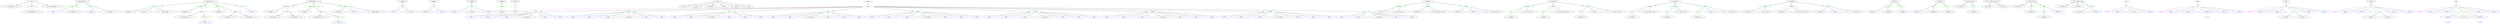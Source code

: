 digraph canonicals_nonamb {
node_1 [ label=<<table border='0'><tr><td><font point-size='8' color='#555555'>t_0_left_most</font></td><td>struc</td><td><font point-size='8' color='#555555'>t_0_right_most</font></td></tr></table>>, color="black", shape="box", penwidth=3, style="dotted" ];
node_2 [ label=<<table border='0'><tr><td><font point-size='8' color='#555555'>t_0_left_most</font></td><td>left_dangle</td><td><font point-size='8' color='#555555'>t_0_right_most</font></td></tr></table>>, color="black" ];
node_1 -> node_2;
node_3 [ label=<<table border='0'><tr><td><font point-size='8' color='#555555'>t_0_left_most</font></td><td>trafo</td><td><font point-size='8' color='#555555'>t_0_right_most</font></td></tr></table>>, color="green" ];
node_4 [ label=<<table border='0'><tr><td><font point-size='8' color='#555555'>t_0_left_most</font></td><td>noleft_dangle</td><td><font point-size='8' color='#555555'>t_0_right_most</font></td></tr></table>>, color="black" ];
node_3 -> node_4 [ arrowhead=none ];
node_1 -> node_3;
node_5 [ label=<<table border='0'><tr><td><font point-size='8' color='#555555'>t_0_left_most</font></td><td>left_unpaired</td><td><font point-size='8' color='#555555'>t_0_right_most</font></td></tr></table>>, color="black" ];
node_1 -> node_5;
node_6 [ label=<<table border='0'><tr><td><font point-size='8' color='#555555'>t_0_i</font></td><td>left_unpaired</td><td><font point-size='8' color='#555555'>t_0_right_most</font></td></tr></table>>, color="black", shape="box" ];
node_7 [ label=<<table border='0'><tr><td><font point-size='8' color='#555555'>t_0_i</font></td><td>sadd</td><td><font point-size='8' color='#555555'>t_0_right_most</font></td></tr></table>>, color="green" ];
node_8 [ label=<<table border='0'><tr><td><font point-size='8' color='#555555'>t_0_i</font></td><td>BASE</td><td><font point-size='8' color='#555555'>(t_0_i + 1)</font></td></tr></table>>, color="blue" ];
node_7 -> node_8 [ arrowhead=none ];
node_9 [ label=<<table border='0'><tr><td><font point-size='8' color='#555555'>(t_0_i + 1)</font></td><td>left_unpaired</td><td><font point-size='8' color='#555555'>t_0_right_most</font></td></tr></table>>, color="black" ];
node_7 -> node_9 [ arrowhead=none ];
node_6 -> node_7;
node_10 [ label=<<table border='0'><tr><td><font point-size='8' color='#555555'>t_0_i</font></td><td>sadd</td><td><font point-size='8' color='#555555'>t_0_right_most</font></td></tr></table>>, color="green" ];
node_11 [ label=<<table border='0'><tr><td><font point-size='8' color='#555555'>t_0_i</font></td><td>BASE</td><td><font point-size='8' color='#555555'>(t_0_i + 1)</font></td></tr></table>>, color="blue" ];
node_10 -> node_11 [ arrowhead=none ];
node_12 [ label=<<table border='0'><tr><td><font point-size='8' color='#555555'>(t_0_i + 1)</font></td><td>left_dangle</td><td><font point-size='8' color='#555555'>t_0_right_most</font></td></tr></table>>, color="black" ];
node_10 -> node_12 [ arrowhead=none ];
node_6 -> node_10;
node_13 [ label=<<table border='0'><tr><td><font point-size='8' color='#555555'>t_0_i</font></td><td>left_dangle</td><td><font point-size='8' color='#555555'>t_0_right_most</font></td></tr></table>>, color="black", shape="box" ];
node_14 [ label=<<table border='0'><tr><td><font point-size='8' color='#555555'>t_0_i</font></td><td>ambd</td><td><font point-size='8' color='#555555'>t_0_right_most</font></td></tr></table>>, color="green" ];
node_15 [ label=<<table border='0'><tr><td><font point-size='8' color='#555555'>t_0_i</font></td><td>edanglel</td><td><font point-size='8' color='#555555'>t_0_k_0</font></td></tr></table>>, color="black" ];
node_14 -> node_15 [ arrowhead=none ];
node_16 [ label=<<table border='0'><tr><td><font point-size='8' color='#555555'>t_0_k_0</font></td><td>BASE</td><td><font point-size='8' color='#555555'>(t_0_k_0 + 1)</font></td></tr></table>>, color="blue" ];
node_14 -> node_16 [ arrowhead=none ];
node_17 [ label=<<table border='0'><tr><td><font point-size='8' color='#555555'>(t_0_k_0 + 1)</font></td><td>noleft_dangle</td><td><font point-size='8' color='#555555'>t_0_right_most</font></td></tr></table>>, color="black" ];
node_14 -> node_17 [ arrowhead=none ];
node_13 -> node_14;
node_18 [ label=<<table border='0'><tr><td><font point-size='8' color='#555555'>t_0_i</font></td><td>cadd_Pr</td><td><font point-size='8' color='#555555'>t_0_right_most</font></td></tr></table>>, color="green" ];
node_19 [ label=<<table border='0'><tr><td><font point-size='8' color='#555555'>t_0_i</font></td><td>edanglel</td><td><font point-size='8' color='#555555'>t_0_k_1</font></td></tr></table>>, color="black" ];
node_18 -> node_19 [ arrowhead=none ];
node_20 [ label=<<table border='0'><tr><td><font point-size='8' color='#555555'>t_0_k_1</font></td><td>a block</td><td><font point-size='8' color='#555555'>t_0_right_most</font></td></tr></table>>, color="gray" ];
node_21 [ label=<<table border='0'><tr><td><font point-size='8' color='#555555'>t_0_k_1</font></td><td>noleft_dangle</td><td><font point-size='8' color='#555555'>t_0_right_most</font></td></tr></table>>, color="black" ];
node_20 -> node_21 [ ];
node_22 [ label=<<table border='0'><tr><td><font point-size='8' color='#555555'>t_0_k_1</font></td><td>nil_Pr</td><td><font point-size='8' color='#555555'>t_0_right_most</font></td></tr></table>>, color="green" ];
node_23 [ label=<<table border='0'><tr><td><font point-size='8' color='#555555'>t_0_k_1</font></td><td>EMPTY</td><td><font point-size='8' color='#555555'>t_0_k_1</font></td></tr></table>>, color="blue" ];
node_22 -> node_23 [ arrowhead=none ];
node_20 -> node_22 [ ];
node_18 -> node_20 [ arrowhead=none ];
node_13 -> node_18;
node_24 [ label=<<table border='0'><tr><td><font point-size='8' color='#555555'>t_0_i</font></td><td>cadd</td><td><font point-size='8' color='#555555'>t_0_right_most</font></td></tr></table>>, color="green" ];
node_25 [ label=<<table border='0'><tr><td><font point-size='8' color='#555555'>t_0_i</font></td><td>edanglelr</td><td><font point-size='8' color='#555555'>t_0_k_2</font></td></tr></table>>, color="black" ];
node_24 -> node_25 [ arrowhead=none ];
node_26 [ label=<<table border='0'><tr><td><font point-size='8' color='#555555'>t_0_k_2</font></td><td>a block</td><td><font point-size='8' color='#555555'>t_0_right_most</font></td></tr></table>>, color="gray" ];
node_27 [ label=<<table border='0'><tr><td><font point-size='8' color='#555555'>t_0_k_2</font></td><td>left_dangle</td><td><font point-size='8' color='#555555'>t_0_right_most</font></td></tr></table>>, color="black" ];
node_26 -> node_27 [ ];
node_28 [ label=<<table border='0'><tr><td><font point-size='8' color='#555555'>t_0_k_2</font></td><td>left_unpaired</td><td><font point-size='8' color='#555555'>t_0_right_most</font></td></tr></table>>, color="black" ];
node_26 -> node_28 [ ];
node_24 -> node_26 [ arrowhead=none ];
node_13 -> node_24;
node_29 [ label=<<table border='0'><tr><td><font point-size='8' color='#555555'>t_0_i</font></td><td>nil</td><td><font point-size='8' color='#555555'>t_0_right_most</font></td></tr></table>>, color="green" ];
node_30 [ label=<<table border='0'><tr><td><font point-size='8' color='#555555'>t_0_i</font></td><td>EMPTY</td><td><font point-size='8' color='#555555'>t_0_i</font></td></tr></table>>, color="blue" ];
node_29 -> node_30 [ arrowhead=none ];
node_13 -> node_29;
node_31 [ label=<<table border='0'><tr><td><font point-size='8' color='#555555'>t_0_i</font></td><td>noleft_dangle</td><td><font point-size='8' color='#555555'>t_0_right_most</font></td></tr></table>>, color="black", shape="box" ];
node_32 [ label=<<table border='0'><tr><td><font point-size='8' color='#555555'>t_0_i</font></td><td>cadd_Pr_Pr</td><td><font point-size='8' color='#555555'>t_0_right_most</font></td></tr></table>>, color="green" ];
node_33 [ label=<<table border='0'><tr><td><font point-size='8' color='#555555'>t_0_i</font></td><td>edangler</td><td><font point-size='8' color='#555555'>t_0_k_0</font></td></tr></table>>, color="black" ];
node_32 -> node_33 [ arrowhead=none ];
node_34 [ label=<<table border='0'><tr><td><font point-size='8' color='#555555'>t_0_k_0</font></td><td>a block</td><td><font point-size='8' color='#555555'>t_0_right_most</font></td></tr></table>>, color="gray" ];
node_35 [ label=<<table border='0'><tr><td><font point-size='8' color='#555555'>t_0_k_0</font></td><td>left_dangle</td><td><font point-size='8' color='#555555'>t_0_right_most</font></td></tr></table>>, color="black" ];
node_34 -> node_35 [ ];
node_36 [ label=<<table border='0'><tr><td><font point-size='8' color='#555555'>t_0_k_0</font></td><td>left_unpaired</td><td><font point-size='8' color='#555555'>t_0_right_most</font></td></tr></table>>, color="black" ];
node_34 -> node_36 [ ];
node_32 -> node_34 [ arrowhead=none ];
node_31 -> node_32;
node_37 [ label=<<table border='0'><tr><td><font point-size='8' color='#555555'>t_0_i</font></td><td>cadd_Pr_Pr_Pr</td><td><font point-size='8' color='#555555'>t_0_right_most</font></td></tr></table>>, color="green" ];
node_38 [ label=<<table border='0'><tr><td><font point-size='8' color='#555555'>t_0_i</font></td><td>nodangle</td><td><font point-size='8' color='#555555'>t_0_k_1</font></td></tr></table>>, color="black" ];
node_37 -> node_38 [ arrowhead=none ];
node_39 [ label=<<table border='0'><tr><td><font point-size='8' color='#555555'>t_0_k_1</font></td><td>a block</td><td><font point-size='8' color='#555555'>t_0_right_most</font></td></tr></table>>, color="gray" ];
node_40 [ label=<<table border='0'><tr><td><font point-size='8' color='#555555'>t_0_k_1</font></td><td>noleft_dangle</td><td><font point-size='8' color='#555555'>t_0_right_most</font></td></tr></table>>, color="black" ];
node_39 -> node_40 [ ];
node_41 [ label=<<table border='0'><tr><td><font point-size='8' color='#555555'>t_0_k_1</font></td><td>nil_Pr</td><td><font point-size='8' color='#555555'>t_0_right_most</font></td></tr></table>>, color="green" ];
node_42 [ label=<<table border='0'><tr><td><font point-size='8' color='#555555'>t_0_k_1</font></td><td>EMPTY</td><td><font point-size='8' color='#555555'>t_0_k_1</font></td></tr></table>>, color="blue" ];
node_41 -> node_42 [ arrowhead=none ];
node_39 -> node_41 [ ];
node_37 -> node_39 [ arrowhead=none ];
node_31 -> node_37;
node_43 [ label=<<table border='0'><tr><td><font point-size='8' color='#555555'>t_0_i</font></td><td>ambd_Pr</td><td><font point-size='8' color='#555555'>t_0_right_most</font></td></tr></table>>, color="green" ];
node_44 [ label=<<table border='0'><tr><td><font point-size='8' color='#555555'>t_0_i</font></td><td>nodangle</td><td><font point-size='8' color='#555555'>t_0_k_2</font></td></tr></table>>, color="black" ];
node_43 -> node_44 [ arrowhead=none ];
node_45 [ label=<<table border='0'><tr><td><font point-size='8' color='#555555'>t_0_k_2</font></td><td>BASE</td><td><font point-size='8' color='#555555'>(t_0_k_2 + 1)</font></td></tr></table>>, color="blue" ];
node_43 -> node_45 [ arrowhead=none ];
node_46 [ label=<<table border='0'><tr><td><font point-size='8' color='#555555'>(t_0_k_2 + 1)</font></td><td>noleft_dangle</td><td><font point-size='8' color='#555555'>t_0_right_most</font></td></tr></table>>, color="black" ];
node_43 -> node_46 [ arrowhead=none ];
node_31 -> node_43;
node_47 [ label=<<table border='0'><tr><td><font point-size='8' color='#555555'>t_0_i</font></td><td>edanglel</td><td><font point-size='8' color='#555555'>t_0_j</font></td></tr></table>>, color="black", shape="box" ];
node_48 [ label=<<table border='0'><tr><td><font point-size='8' color='#555555'>t_0_i</font></td><td>edl</td><td><font point-size='8' color='#555555'>t_0_j</font></td></tr></table>>, color="green" ];
node_49 [ label=<<table border='0'><tr><td><font point-size='8' color='#555555'>t_0_i</font></td><td>BASE</td><td><font point-size='8' color='#555555'>(t_0_i + 1)</font></td></tr></table>>, color="blue" ];
node_48 -> node_49 [ arrowhead=none ];
node_50 [ label=<<table border='0'><tr><td><font point-size='8' color='#555555'>(t_0_i + 1)</font></td><td>initstem</td><td><font point-size='8' color='#555555'>t_0_j</font></td></tr></table>>, color="black" ];
node_48 -> node_50 [ arrowhead=none ];
node_47 -> node_48;
node_51 [ label=<<table border='0'><tr><td><font point-size='8' color='#555555'>t_0_i</font></td><td>edangler</td><td><font point-size='8' color='#555555'>t_0_j</font></td></tr></table>>, color="black", shape="box" ];
node_52 [ label=<<table border='0'><tr><td><font point-size='8' color='#555555'>t_0_i</font></td><td>edr</td><td><font point-size='8' color='#555555'>t_0_j</font></td></tr></table>>, color="green" ];
node_53 [ label=<<table border='0'><tr><td><font point-size='8' color='#555555'>t_0_i</font></td><td>initstem</td><td><font point-size='8' color='#555555'>(t_0_j - 1)</font></td></tr></table>>, color="black" ];
node_52 -> node_53 [ arrowhead=none ];
node_54 [ label=<<table border='0'><tr><td><font point-size='8' color='#555555'>(t_0_j - 1)</font></td><td>BASE</td><td><font point-size='8' color='#555555'>t_0_j</font></td></tr></table>>, color="blue" ];
node_52 -> node_54 [ arrowhead=none ];
node_51 -> node_52;
node_55 [ label=<<table border='0'><tr><td><font point-size='8' color='#555555'>t_0_i</font></td><td>edanglelr</td><td><font point-size='8' color='#555555'>t_0_j</font></td></tr></table>>, color="black", shape="box" ];
node_56 [ label=<<table border='0'><tr><td><font point-size='8' color='#555555'>t_0_i</font></td><td>edlr</td><td><font point-size='8' color='#555555'>t_0_j</font></td></tr></table>>, color="green" ];
node_57 [ label=<<table border='0'><tr><td><font point-size='8' color='#555555'>t_0_i</font></td><td>BASE</td><td><font point-size='8' color='#555555'>(t_0_i + 1)</font></td></tr></table>>, color="blue" ];
node_56 -> node_57 [ arrowhead=none ];
node_58 [ label=<<table border='0'><tr><td><font point-size='8' color='#555555'>(t_0_i + 1)</font></td><td>initstem</td><td><font point-size='8' color='#555555'>(t_0_j - 1)</font></td></tr></table>>, color="black" ];
node_56 -> node_58 [ arrowhead=none ];
node_59 [ label=<<table border='0'><tr><td><font point-size='8' color='#555555'>(t_0_j - 1)</font></td><td>BASE</td><td><font point-size='8' color='#555555'>t_0_j</font></td></tr></table>>, color="blue" ];
node_56 -> node_59 [ arrowhead=none ];
node_55 -> node_56;
node_60 [ label=<<table border='0'><tr><td><font point-size='8' color='#555555'>t_0_i</font></td><td>nodangle</td><td><font point-size='8' color='#555555'>t_0_j</font></td></tr></table>>, color="black", shape="box" ];
node_61 [ label=<<table border='0'><tr><td><font point-size='8' color='#555555'>t_0_i</font></td><td>drem</td><td><font point-size='8' color='#555555'>t_0_j</font></td></tr></table>>, color="green" ];
node_62 [ label=<<table border='0'><tr><td><font point-size='8' color='#555555'>t_0_i</font></td><td>initstem</td><td><font point-size='8' color='#555555'>t_0_j</font></td></tr></table>>, color="black" ];
node_61 -> node_62 [ arrowhead=none ];
node_60 -> node_61;
node_63 [ label=<<table border='0'><tr><td><font point-size='8' color='#555555'>t_0_i</font></td><td>initstem</td><td><font point-size='8' color='#555555'>t_0_j</font></td></tr></table>>, color="black", shape="box" ];
node_64 [ label=<<table border='0'><tr><td><font point-size='8' color='#555555'>t_0_i</font></td><td>is</td><td><font point-size='8' color='#555555'>t_0_j</font></td></tr></table>>, color="green" ];
node_65 [ label=<<table border='0'><tr><td><font point-size='8' color='#555555'>t_0_i</font></td><td>closed</td><td><font point-size='8' color='#555555'>t_0_j</font></td></tr></table>>, color="black" ];
node_64 -> node_65 [ arrowhead=none ];
node_63 -> node_64;
node_66 [ label=<<table border='0'><tr><td><font point-size='8' color='#555555'>t_0_i</font></td><td>closed</td><td><font point-size='8' color='#555555'>t_0_j</font></td></tr></table>>, color="black", shape="box" ];
node_67 [ label=<<table border='0'><tr><td><font point-size='8' color='#555555'>t_0_i</font></td><td>stack</td><td><font point-size='8' color='#555555'>t_0_j</font></td></tr></table>>, color="black" ];
node_66 -> node_67;
node_68 [ label=<<table border='0'><tr><td><font point-size='8' color='#555555'>t_0_i</font></td><td>hairpin</td><td><font point-size='8' color='#555555'>t_0_j</font></td></tr></table>>, color="black" ];
node_66 -> node_68;
node_69 [ label=<<table border='0'><tr><td><font point-size='8' color='#555555'>t_0_i</font></td><td>multiloop</td><td><font point-size='8' color='#555555'>t_0_j</font></td></tr></table>>, color="black" ];
node_66 -> node_69;
node_70 [ label=<<table border='0'><tr><td><font point-size='8' color='#555555'>t_0_i</font></td><td>leftB</td><td><font point-size='8' color='#555555'>t_0_j</font></td></tr></table>>, color="black" ];
node_66 -> node_70;
node_71 [ label=<<table border='0'><tr><td><font point-size='8' color='#555555'>t_0_i</font></td><td>rightB</td><td><font point-size='8' color='#555555'>t_0_j</font></td></tr></table>>, color="black" ];
node_66 -> node_71;
node_72 [ label=<<table border='0'><tr><td><font point-size='8' color='#555555'>t_0_i</font></td><td>iloop</td><td><font point-size='8' color='#555555'>t_0_j</font></td></tr></table>>, color="black" ];
node_66 -> node_72;
node_73 [ label=<<table border='0'><tr><td><font point-size='8' color='#555555'>t_0_i</font></td><td>multiloop</td><td><font point-size='8' color='#555555'>t_0_j</font></td></tr></table>>, color="black", shape="box", style="dotted" ];
node_74 [ label=<<table border='0'><tr><td><font point-size='8' color='#555555'>t_0_i</font></td><td>a block</td><td><font point-size='8' color='#555555'>t_0_j</font></td></tr></table>>, color="gray" ];
node_75 [ label="stackpairing" , fontcolor="magenta" , shape=none ];
node_74 -> node_75 [ arrowhead=none, color="magenta" ];
node_76 [ label=<<table border='0'><tr><td><font point-size='8' color='#555555'>t_0_i</font></td><td>mldl</td><td><font point-size='8' color='#555555'>t_0_j</font></td></tr></table>>, color="green" ];
node_77 [ label=<<table border='0'><tr><td><font point-size='8' color='#555555'>t_0_i</font></td><td>BASE</td><td><font point-size='8' color='#555555'>(t_0_i + 1)</font></td></tr></table>>, color="blue" ];
node_76 -> node_77 [ arrowhead=none ];
node_78 [ label=<<table border='0'><tr><td><font point-size='8' color='#555555'>(t_0_i + 1)</font></td><td>BASE</td><td><font point-size='8' color='#555555'>((t_0_i + 1) + 1)</font></td></tr></table>>, color="blue" ];
node_76 -> node_78 [ arrowhead=none ];
node_79 [ label=<<table border='0'><tr><td><font point-size='8' color='#555555'>(t_0_i + 2)</font></td><td>BASE</td><td><font point-size='8' color='#555555'>((t_0_i + 2) + 1)</font></td></tr></table>>, color="blue" ];
node_76 -> node_79 [ arrowhead=none ];
node_80 [ label=<<table border='0'><tr><td><font point-size='8' color='#555555'>(t_0_i + 3)</font></td><td>ml_comps1</td><td><font point-size='8' color='#555555'>(t_0_j - 2)</font></td></tr></table>>, color="black" ];
node_76 -> node_80 [ arrowhead=none ];
node_81 [ label=<<table border='0'><tr><td><font point-size='8' color='#555555'>(t_0_j - 2)</font></td><td>BASE</td><td><font point-size='8' color='#555555'>(t_0_j - 1)</font></td></tr></table>>, color="blue" ];
node_76 -> node_81 [ arrowhead=none ];
node_82 [ label=<<table border='0'><tr><td><font point-size='8' color='#555555'>(t_0_j - 1)</font></td><td>BASE</td><td><font point-size='8' color='#555555'>t_0_j</font></td></tr></table>>, color="blue" ];
node_76 -> node_82 [ arrowhead=none ];
node_74 -> node_76 [ ];
node_83 [ label=<<table border='0'><tr><td><font point-size='8' color='#555555'>t_0_i</font></td><td>mladl</td><td><font point-size='8' color='#555555'>t_0_j</font></td></tr></table>>, color="green" ];
node_84 [ label=<<table border='0'><tr><td><font point-size='8' color='#555555'>t_0_i</font></td><td>BASE</td><td><font point-size='8' color='#555555'>(t_0_i + 1)</font></td></tr></table>>, color="blue" ];
node_83 -> node_84 [ arrowhead=none ];
node_85 [ label=<<table border='0'><tr><td><font point-size='8' color='#555555'>(t_0_i + 1)</font></td><td>BASE</td><td><font point-size='8' color='#555555'>((t_0_i + 1) + 1)</font></td></tr></table>>, color="blue" ];
node_83 -> node_85 [ arrowhead=none ];
node_86 [ label=<<table border='0'><tr><td><font point-size='8' color='#555555'>(t_0_i + 2)</font></td><td>BASE</td><td><font point-size='8' color='#555555'>((t_0_i + 2) + 1)</font></td></tr></table>>, color="blue" ];
node_83 -> node_86 [ arrowhead=none ];
node_87 [ label=<<table border='0'><tr><td><font point-size='8' color='#555555'>(t_0_i + 3)</font></td><td>ml_comps2</td><td><font point-size='8' color='#555555'>(t_0_j - 2)</font></td></tr></table>>, color="black" ];
node_83 -> node_87 [ arrowhead=none ];
node_88 [ label=<<table border='0'><tr><td><font point-size='8' color='#555555'>(t_0_j - 2)</font></td><td>BASE</td><td><font point-size='8' color='#555555'>(t_0_j - 1)</font></td></tr></table>>, color="blue" ];
node_83 -> node_88 [ arrowhead=none ];
node_89 [ label=<<table border='0'><tr><td><font point-size='8' color='#555555'>(t_0_j - 1)</font></td><td>BASE</td><td><font point-size='8' color='#555555'>t_0_j</font></td></tr></table>>, color="blue" ];
node_83 -> node_89 [ arrowhead=none ];
node_74 -> node_83 [ ];
node_90 [ label=<<table border='0'><tr><td><font point-size='8' color='#555555'>t_0_i</font></td><td>mldr</td><td><font point-size='8' color='#555555'>t_0_j</font></td></tr></table>>, color="green" ];
node_91 [ label=<<table border='0'><tr><td><font point-size='8' color='#555555'>t_0_i</font></td><td>BASE</td><td><font point-size='8' color='#555555'>(t_0_i + 1)</font></td></tr></table>>, color="blue" ];
node_90 -> node_91 [ arrowhead=none ];
node_92 [ label=<<table border='0'><tr><td><font point-size='8' color='#555555'>(t_0_i + 1)</font></td><td>BASE</td><td><font point-size='8' color='#555555'>((t_0_i + 1) + 1)</font></td></tr></table>>, color="blue" ];
node_90 -> node_92 [ arrowhead=none ];
node_93 [ label=<<table border='0'><tr><td><font point-size='8' color='#555555'>(t_0_i + 2)</font></td><td>ml_comps3</td><td><font point-size='8' color='#555555'>(t_0_j - 3)</font></td></tr></table>>, color="black" ];
node_90 -> node_93 [ arrowhead=none ];
node_94 [ label=<<table border='0'><tr><td><font point-size='8' color='#555555'>(t_0_j - 3)</font></td><td>BASE</td><td><font point-size='8' color='#555555'>(t_0_j - 2)</font></td></tr></table>>, color="blue" ];
node_90 -> node_94 [ arrowhead=none ];
node_95 [ label=<<table border='0'><tr><td><font point-size='8' color='#555555'>(t_0_j - 2)</font></td><td>BASE</td><td><font point-size='8' color='#555555'>(t_0_j - 1)</font></td></tr></table>>, color="blue" ];
node_90 -> node_95 [ arrowhead=none ];
node_96 [ label=<<table border='0'><tr><td><font point-size='8' color='#555555'>(t_0_j - 1)</font></td><td>BASE</td><td><font point-size='8' color='#555555'>t_0_j</font></td></tr></table>>, color="blue" ];
node_90 -> node_96 [ arrowhead=none ];
node_74 -> node_90 [ ];
node_97 [ label=<<table border='0'><tr><td><font point-size='8' color='#555555'>t_0_i</font></td><td>mladr</td><td><font point-size='8' color='#555555'>t_0_j</font></td></tr></table>>, color="green" ];
node_98 [ label=<<table border='0'><tr><td><font point-size='8' color='#555555'>t_0_i</font></td><td>BASE</td><td><font point-size='8' color='#555555'>(t_0_i + 1)</font></td></tr></table>>, color="blue" ];
node_97 -> node_98 [ arrowhead=none ];
node_99 [ label=<<table border='0'><tr><td><font point-size='8' color='#555555'>(t_0_i + 1)</font></td><td>BASE</td><td><font point-size='8' color='#555555'>((t_0_i + 1) + 1)</font></td></tr></table>>, color="blue" ];
node_97 -> node_99 [ arrowhead=none ];
node_100 [ label=<<table border='0'><tr><td><font point-size='8' color='#555555'>(t_0_i + 2)</font></td><td>ml_comps2</td><td><font point-size='8' color='#555555'>(t_0_j - 3)</font></td></tr></table>>, color="black" ];
node_97 -> node_100 [ arrowhead=none ];
node_101 [ label=<<table border='0'><tr><td><font point-size='8' color='#555555'>(t_0_j - 3)</font></td><td>BASE</td><td><font point-size='8' color='#555555'>(t_0_j - 2)</font></td></tr></table>>, color="blue" ];
node_97 -> node_101 [ arrowhead=none ];
node_102 [ label=<<table border='0'><tr><td><font point-size='8' color='#555555'>(t_0_j - 2)</font></td><td>BASE</td><td><font point-size='8' color='#555555'>(t_0_j - 1)</font></td></tr></table>>, color="blue" ];
node_97 -> node_102 [ arrowhead=none ];
node_103 [ label=<<table border='0'><tr><td><font point-size='8' color='#555555'>(t_0_j - 1)</font></td><td>BASE</td><td><font point-size='8' color='#555555'>t_0_j</font></td></tr></table>>, color="blue" ];
node_97 -> node_103 [ arrowhead=none ];
node_74 -> node_97 [ ];
node_104 [ label=<<table border='0'><tr><td><font point-size='8' color='#555555'>t_0_i</font></td><td>mldlr</td><td><font point-size='8' color='#555555'>t_0_j</font></td></tr></table>>, color="green" ];
node_105 [ label=<<table border='0'><tr><td><font point-size='8' color='#555555'>t_0_i</font></td><td>BASE</td><td><font point-size='8' color='#555555'>(t_0_i + 1)</font></td></tr></table>>, color="blue" ];
node_104 -> node_105 [ arrowhead=none ];
node_106 [ label=<<table border='0'><tr><td><font point-size='8' color='#555555'>(t_0_i + 1)</font></td><td>BASE</td><td><font point-size='8' color='#555555'>((t_0_i + 1) + 1)</font></td></tr></table>>, color="blue" ];
node_104 -> node_106 [ arrowhead=none ];
node_107 [ label=<<table border='0'><tr><td><font point-size='8' color='#555555'>(t_0_i + 2)</font></td><td>BASE</td><td><font point-size='8' color='#555555'>((t_0_i + 2) + 1)</font></td></tr></table>>, color="blue" ];
node_104 -> node_107 [ arrowhead=none ];
node_108 [ label=<<table border='0'><tr><td><font point-size='8' color='#555555'>(t_0_i + 3)</font></td><td>ml_comps4</td><td><font point-size='8' color='#555555'>(t_0_j - 3)</font></td></tr></table>>, color="black" ];
node_104 -> node_108 [ arrowhead=none ];
node_109 [ label=<<table border='0'><tr><td><font point-size='8' color='#555555'>(t_0_j - 3)</font></td><td>BASE</td><td><font point-size='8' color='#555555'>(t_0_j - 2)</font></td></tr></table>>, color="blue" ];
node_104 -> node_109 [ arrowhead=none ];
node_110 [ label=<<table border='0'><tr><td><font point-size='8' color='#555555'>(t_0_j - 2)</font></td><td>BASE</td><td><font point-size='8' color='#555555'>(t_0_j - 1)</font></td></tr></table>>, color="blue" ];
node_104 -> node_110 [ arrowhead=none ];
node_111 [ label=<<table border='0'><tr><td><font point-size='8' color='#555555'>(t_0_j - 1)</font></td><td>BASE</td><td><font point-size='8' color='#555555'>t_0_j</font></td></tr></table>>, color="blue" ];
node_104 -> node_111 [ arrowhead=none ];
node_74 -> node_104 [ ];
node_112 [ label=<<table border='0'><tr><td><font point-size='8' color='#555555'>t_0_i</font></td><td>mladlr</td><td><font point-size='8' color='#555555'>t_0_j</font></td></tr></table>>, color="green" ];
node_113 [ label=<<table border='0'><tr><td><font point-size='8' color='#555555'>t_0_i</font></td><td>BASE</td><td><font point-size='8' color='#555555'>(t_0_i + 1)</font></td></tr></table>>, color="blue" ];
node_112 -> node_113 [ arrowhead=none ];
node_114 [ label=<<table border='0'><tr><td><font point-size='8' color='#555555'>(t_0_i + 1)</font></td><td>BASE</td><td><font point-size='8' color='#555555'>((t_0_i + 1) + 1)</font></td></tr></table>>, color="blue" ];
node_112 -> node_114 [ arrowhead=none ];
node_115 [ label=<<table border='0'><tr><td><font point-size='8' color='#555555'>(t_0_i + 2)</font></td><td>BASE</td><td><font point-size='8' color='#555555'>((t_0_i + 2) + 1)</font></td></tr></table>>, color="blue" ];
node_112 -> node_115 [ arrowhead=none ];
node_116 [ label=<<table border='0'><tr><td><font point-size='8' color='#555555'>(t_0_i + 3)</font></td><td>ml_comps2</td><td><font point-size='8' color='#555555'>(t_0_j - 3)</font></td></tr></table>>, color="black" ];
node_112 -> node_116 [ arrowhead=none ];
node_117 [ label=<<table border='0'><tr><td><font point-size='8' color='#555555'>(t_0_j - 3)</font></td><td>BASE</td><td><font point-size='8' color='#555555'>(t_0_j - 2)</font></td></tr></table>>, color="blue" ];
node_112 -> node_117 [ arrowhead=none ];
node_118 [ label=<<table border='0'><tr><td><font point-size='8' color='#555555'>(t_0_j - 2)</font></td><td>BASE</td><td><font point-size='8' color='#555555'>(t_0_j - 1)</font></td></tr></table>>, color="blue" ];
node_112 -> node_118 [ arrowhead=none ];
node_119 [ label=<<table border='0'><tr><td><font point-size='8' color='#555555'>(t_0_j - 1)</font></td><td>BASE</td><td><font point-size='8' color='#555555'>t_0_j</font></td></tr></table>>, color="blue" ];
node_112 -> node_119 [ arrowhead=none ];
node_74 -> node_112 [ ];
node_120 [ label=<<table border='0'><tr><td><font point-size='8' color='#555555'>t_0_i</font></td><td>mldladr</td><td><font point-size='8' color='#555555'>t_0_j</font></td></tr></table>>, color="green" ];
node_121 [ label=<<table border='0'><tr><td><font point-size='8' color='#555555'>t_0_i</font></td><td>BASE</td><td><font point-size='8' color='#555555'>(t_0_i + 1)</font></td></tr></table>>, color="blue" ];
node_120 -> node_121 [ arrowhead=none ];
node_122 [ label=<<table border='0'><tr><td><font point-size='8' color='#555555'>(t_0_i + 1)</font></td><td>BASE</td><td><font point-size='8' color='#555555'>((t_0_i + 1) + 1)</font></td></tr></table>>, color="blue" ];
node_120 -> node_122 [ arrowhead=none ];
node_123 [ label=<<table border='0'><tr><td><font point-size='8' color='#555555'>(t_0_i + 2)</font></td><td>BASE</td><td><font point-size='8' color='#555555'>((t_0_i + 2) + 1)</font></td></tr></table>>, color="blue" ];
node_120 -> node_123 [ arrowhead=none ];
node_124 [ label=<<table border='0'><tr><td><font point-size='8' color='#555555'>(t_0_i + 3)</font></td><td>ml_comps1</td><td><font point-size='8' color='#555555'>(t_0_j - 3)</font></td></tr></table>>, color="black" ];
node_120 -> node_124 [ arrowhead=none ];
node_125 [ label=<<table border='0'><tr><td><font point-size='8' color='#555555'>(t_0_j - 3)</font></td><td>BASE</td><td><font point-size='8' color='#555555'>(t_0_j - 2)</font></td></tr></table>>, color="blue" ];
node_120 -> node_125 [ arrowhead=none ];
node_126 [ label=<<table border='0'><tr><td><font point-size='8' color='#555555'>(t_0_j - 2)</font></td><td>BASE</td><td><font point-size='8' color='#555555'>(t_0_j - 1)</font></td></tr></table>>, color="blue" ];
node_120 -> node_126 [ arrowhead=none ];
node_127 [ label=<<table border='0'><tr><td><font point-size='8' color='#555555'>(t_0_j - 1)</font></td><td>BASE</td><td><font point-size='8' color='#555555'>t_0_j</font></td></tr></table>>, color="blue" ];
node_120 -> node_127 [ arrowhead=none ];
node_74 -> node_120 [ ];
node_128 [ label=<<table border='0'><tr><td><font point-size='8' color='#555555'>t_0_i</font></td><td>mladldr</td><td><font point-size='8' color='#555555'>t_0_j</font></td></tr></table>>, color="green" ];
node_129 [ label=<<table border='0'><tr><td><font point-size='8' color='#555555'>t_0_i</font></td><td>BASE</td><td><font point-size='8' color='#555555'>(t_0_i + 1)</font></td></tr></table>>, color="blue" ];
node_128 -> node_129 [ arrowhead=none ];
node_130 [ label=<<table border='0'><tr><td><font point-size='8' color='#555555'>(t_0_i + 1)</font></td><td>BASE</td><td><font point-size='8' color='#555555'>((t_0_i + 1) + 1)</font></td></tr></table>>, color="blue" ];
node_128 -> node_130 [ arrowhead=none ];
node_131 [ label=<<table border='0'><tr><td><font point-size='8' color='#555555'>(t_0_i + 2)</font></td><td>BASE</td><td><font point-size='8' color='#555555'>((t_0_i + 2) + 1)</font></td></tr></table>>, color="blue" ];
node_128 -> node_131 [ arrowhead=none ];
node_132 [ label=<<table border='0'><tr><td><font point-size='8' color='#555555'>(t_0_i + 3)</font></td><td>ml_comps3</td><td><font point-size='8' color='#555555'>(t_0_j - 3)</font></td></tr></table>>, color="black" ];
node_128 -> node_132 [ arrowhead=none ];
node_133 [ label=<<table border='0'><tr><td><font point-size='8' color='#555555'>(t_0_j - 3)</font></td><td>BASE</td><td><font point-size='8' color='#555555'>(t_0_j - 2)</font></td></tr></table>>, color="blue" ];
node_128 -> node_133 [ arrowhead=none ];
node_134 [ label=<<table border='0'><tr><td><font point-size='8' color='#555555'>(t_0_j - 2)</font></td><td>BASE</td><td><font point-size='8' color='#555555'>(t_0_j - 1)</font></td></tr></table>>, color="blue" ];
node_128 -> node_134 [ arrowhead=none ];
node_135 [ label=<<table border='0'><tr><td><font point-size='8' color='#555555'>(t_0_j - 1)</font></td><td>BASE</td><td><font point-size='8' color='#555555'>t_0_j</font></td></tr></table>>, color="blue" ];
node_128 -> node_135 [ arrowhead=none ];
node_74 -> node_128 [ ];
node_136 [ label=<<table border='0'><tr><td><font point-size='8' color='#555555'>t_0_i</font></td><td>ml</td><td><font point-size='8' color='#555555'>t_0_j</font></td></tr></table>>, color="green" ];
node_137 [ label=<<table border='0'><tr><td><font point-size='8' color='#555555'>t_0_i</font></td><td>BASE</td><td><font point-size='8' color='#555555'>(t_0_i + 1)</font></td></tr></table>>, color="blue" ];
node_136 -> node_137 [ arrowhead=none ];
node_138 [ label=<<table border='0'><tr><td><font point-size='8' color='#555555'>(t_0_i + 1)</font></td><td>BASE</td><td><font point-size='8' color='#555555'>((t_0_i + 1) + 1)</font></td></tr></table>>, color="blue" ];
node_136 -> node_138 [ arrowhead=none ];
node_139 [ label=<<table border='0'><tr><td><font point-size='8' color='#555555'>(t_0_i + 2)</font></td><td>ml_comps2</td><td><font point-size='8' color='#555555'>(t_0_j - 2)</font></td></tr></table>>, color="black" ];
node_136 -> node_139 [ arrowhead=none ];
node_140 [ label=<<table border='0'><tr><td><font point-size='8' color='#555555'>(t_0_j - 2)</font></td><td>BASE</td><td><font point-size='8' color='#555555'>(t_0_j - 1)</font></td></tr></table>>, color="blue" ];
node_136 -> node_140 [ arrowhead=none ];
node_141 [ label=<<table border='0'><tr><td><font point-size='8' color='#555555'>(t_0_j - 1)</font></td><td>BASE</td><td><font point-size='8' color='#555555'>t_0_j</font></td></tr></table>>, color="blue" ];
node_136 -> node_141 [ arrowhead=none ];
node_74 -> node_136 [ ];
node_73 -> node_74;
node_142 [ label=<<table border='0'><tr><td><font point-size='8' color='#555555'>t_0_i</font></td><td>ml_comps1</td><td><font point-size='8' color='#555555'>t_0_j</font></td></tr></table>>, color="black", shape="box" ];
node_143 [ label=<<table border='0'><tr><td><font point-size='8' color='#555555'>t_0_i</font></td><td>combine</td><td><font point-size='8' color='#555555'>t_0_j</font></td></tr></table>>, color="green" ];
node_144 [ label=<<table border='0'><tr><td><font point-size='8' color='#555555'>t_0_i</font></td><td>block_dl</td><td><font point-size='8' color='#555555'>t_0_k_0</font></td></tr></table>>, color="black" ];
node_143 -> node_144 [ arrowhead=none ];
node_145 [ label=<<table border='0'><tr><td><font point-size='8' color='#555555'>t_0_k_0</font></td><td>no_dl_no_ss_end</td><td><font point-size='8' color='#555555'>t_0_j</font></td></tr></table>>, color="black" ];
node_143 -> node_145 [ arrowhead=none ];
node_142 -> node_143;
node_146 [ label=<<table border='0'><tr><td><font point-size='8' color='#555555'>t_0_i</font></td><td>combine</td><td><font point-size='8' color='#555555'>t_0_j</font></td></tr></table>>, color="green" ];
node_147 [ label=<<table border='0'><tr><td><font point-size='8' color='#555555'>t_0_i</font></td><td>block_dlr</td><td><font point-size='8' color='#555555'>t_0_k_1</font></td></tr></table>>, color="black" ];
node_146 -> node_147 [ arrowhead=none ];
node_148 [ label=<<table border='0'><tr><td><font point-size='8' color='#555555'>t_0_k_1</font></td><td>dl_or_ss_left_no_ss_end</td><td><font point-size='8' color='#555555'>t_0_j</font></td></tr></table>>, color="black" ];
node_146 -> node_148 [ arrowhead=none ];
node_142 -> node_146;
node_149 [ label=<<table border='0'><tr><td><font point-size='8' color='#555555'>t_0_i</font></td><td>acomb</td><td><font point-size='8' color='#555555'>t_0_j</font></td></tr></table>>, color="green" ];
node_150 [ label=<<table border='0'><tr><td><font point-size='8' color='#555555'>t_0_i</font></td><td>block_dl</td><td><font point-size='8' color='#555555'>t_0_k_2</font></td></tr></table>>, color="black" ];
node_149 -> node_150 [ arrowhead=none ];
node_151 [ label=<<table border='0'><tr><td><font point-size='8' color='#555555'>t_0_k_2</font></td><td>BASE</td><td><font point-size='8' color='#555555'>(t_0_k_2 + 1)</font></td></tr></table>>, color="blue" ];
node_149 -> node_151 [ arrowhead=none ];
node_152 [ label=<<table border='0'><tr><td><font point-size='8' color='#555555'>(t_0_k_2 + 1)</font></td><td>no_dl_no_ss_end</td><td><font point-size='8' color='#555555'>t_0_j</font></td></tr></table>>, color="black" ];
node_149 -> node_152 [ arrowhead=none ];
node_142 -> node_149;
node_153 [ label=<<table border='0'><tr><td><font point-size='8' color='#555555'>t_0_i</font></td><td>ml_comps2</td><td><font point-size='8' color='#555555'>t_0_j</font></td></tr></table>>, color="black", shape="box" ];
node_154 [ label=<<table border='0'><tr><td><font point-size='8' color='#555555'>t_0_i</font></td><td>combine</td><td><font point-size='8' color='#555555'>t_0_j</font></td></tr></table>>, color="green" ];
node_155 [ label=<<table border='0'><tr><td><font point-size='8' color='#555555'>t_0_i</font></td><td>incl</td><td><font point-size='8' color='#555555'>t_0_k_0</font></td></tr></table>>, color="green" ];
node_156 [ label=<<table border='0'><tr><td><font point-size='8' color='#555555'>t_0_i</font></td><td>nodangle</td><td><font point-size='8' color='#555555'>t_0_k_0</font></td></tr></table>>, color="black" ];
node_155 -> node_156 [ arrowhead=none ];
node_154 -> node_155 [ arrowhead=none ];
node_157 [ label=<<table border='0'><tr><td><font point-size='8' color='#555555'>t_0_k_0</font></td><td>no_dl_no_ss_end</td><td><font point-size='8' color='#555555'>t_0_j</font></td></tr></table>>, color="black" ];
node_154 -> node_157 [ arrowhead=none ];
node_153 -> node_154;
node_158 [ label=<<table border='0'><tr><td><font point-size='8' color='#555555'>t_0_i</font></td><td>combine</td><td><font point-size='8' color='#555555'>t_0_j</font></td></tr></table>>, color="green" ];
node_159 [ label=<<table border='0'><tr><td><font point-size='8' color='#555555'>t_0_i</font></td><td>incl</td><td><font point-size='8' color='#555555'>t_0_k_1</font></td></tr></table>>, color="green" ];
node_160 [ label=<<table border='0'><tr><td><font point-size='8' color='#555555'>t_0_i</font></td><td>edangler</td><td><font point-size='8' color='#555555'>t_0_k_1</font></td></tr></table>>, color="black" ];
node_159 -> node_160 [ arrowhead=none ];
node_158 -> node_159 [ arrowhead=none ];
node_161 [ label=<<table border='0'><tr><td><font point-size='8' color='#555555'>t_0_k_1</font></td><td>dl_or_ss_left_no_ss_end</td><td><font point-size='8' color='#555555'>t_0_j</font></td></tr></table>>, color="black" ];
node_158 -> node_161 [ arrowhead=none ];
node_153 -> node_158;
node_162 [ label=<<table border='0'><tr><td><font point-size='8' color='#555555'>t_0_i</font></td><td>acomb</td><td><font point-size='8' color='#555555'>t_0_j</font></td></tr></table>>, color="green" ];
node_163 [ label=<<table border='0'><tr><td><font point-size='8' color='#555555'>t_0_i</font></td><td>incl</td><td><font point-size='8' color='#555555'>t_0_k_2</font></td></tr></table>>, color="green" ];
node_164 [ label=<<table border='0'><tr><td><font point-size='8' color='#555555'>t_0_i</font></td><td>nodangle</td><td><font point-size='8' color='#555555'>t_0_k_2</font></td></tr></table>>, color="black" ];
node_163 -> node_164 [ arrowhead=none ];
node_162 -> node_163 [ arrowhead=none ];
node_165 [ label=<<table border='0'><tr><td><font point-size='8' color='#555555'>t_0_k_2</font></td><td>BASE</td><td><font point-size='8' color='#555555'>(t_0_k_2 + 1)</font></td></tr></table>>, color="blue" ];
node_162 -> node_165 [ arrowhead=none ];
node_166 [ label=<<table border='0'><tr><td><font point-size='8' color='#555555'>(t_0_k_2 + 1)</font></td><td>no_dl_no_ss_end</td><td><font point-size='8' color='#555555'>t_0_j</font></td></tr></table>>, color="black" ];
node_162 -> node_166 [ arrowhead=none ];
node_153 -> node_162;
node_167 [ label=<<table border='0'><tr><td><font point-size='8' color='#555555'>t_0_i</font></td><td>ml_comps3</td><td><font point-size='8' color='#555555'>t_0_j</font></td></tr></table>>, color="black", shape="box" ];
node_168 [ label=<<table border='0'><tr><td><font point-size='8' color='#555555'>t_0_i</font></td><td>combine</td><td><font point-size='8' color='#555555'>t_0_j</font></td></tr></table>>, color="green" ];
node_169 [ label=<<table border='0'><tr><td><font point-size='8' color='#555555'>t_0_i</font></td><td>incl</td><td><font point-size='8' color='#555555'>t_0_k_0</font></td></tr></table>>, color="green" ];
node_170 [ label=<<table border='0'><tr><td><font point-size='8' color='#555555'>t_0_i</font></td><td>edangler</td><td><font point-size='8' color='#555555'>t_0_k_0</font></td></tr></table>>, color="black" ];
node_169 -> node_170 [ arrowhead=none ];
node_168 -> node_169 [ arrowhead=none ];
node_171 [ label=<<table border='0'><tr><td><font point-size='8' color='#555555'>t_0_k_0</font></td><td>dl_or_ss_left_ss_end</td><td><font point-size='8' color='#555555'>t_0_j</font></td></tr></table>>, color="black" ];
node_168 -> node_171 [ arrowhead=none ];
node_167 -> node_168;
node_172 [ label=<<table border='0'><tr><td><font point-size='8' color='#555555'>t_0_i</font></td><td>combine</td><td><font point-size='8' color='#555555'>t_0_j</font></td></tr></table>>, color="green" ];
node_173 [ label=<<table border='0'><tr><td><font point-size='8' color='#555555'>t_0_i</font></td><td>incl</td><td><font point-size='8' color='#555555'>t_0_k_1</font></td></tr></table>>, color="green" ];
node_174 [ label=<<table border='0'><tr><td><font point-size='8' color='#555555'>t_0_i</font></td><td>nodangle</td><td><font point-size='8' color='#555555'>t_0_k_1</font></td></tr></table>>, color="black" ];
node_173 -> node_174 [ arrowhead=none ];
node_172 -> node_173 [ arrowhead=none ];
node_175 [ label=<<table border='0'><tr><td><font point-size='8' color='#555555'>t_0_k_1</font></td><td>no_dl_ss_end</td><td><font point-size='8' color='#555555'>t_0_j</font></td></tr></table>>, color="black" ];
node_172 -> node_175 [ arrowhead=none ];
node_167 -> node_172;
node_176 [ label=<<table border='0'><tr><td><font point-size='8' color='#555555'>t_0_i</font></td><td>acomb</td><td><font point-size='8' color='#555555'>t_0_j</font></td></tr></table>>, color="green" ];
node_177 [ label=<<table border='0'><tr><td><font point-size='8' color='#555555'>t_0_i</font></td><td>incl</td><td><font point-size='8' color='#555555'>t_0_k_2</font></td></tr></table>>, color="green" ];
node_178 [ label=<<table border='0'><tr><td><font point-size='8' color='#555555'>t_0_i</font></td><td>nodangle</td><td><font point-size='8' color='#555555'>t_0_k_2</font></td></tr></table>>, color="black" ];
node_177 -> node_178 [ arrowhead=none ];
node_176 -> node_177 [ arrowhead=none ];
node_179 [ label=<<table border='0'><tr><td><font point-size='8' color='#555555'>t_0_k_2</font></td><td>BASE</td><td><font point-size='8' color='#555555'>(t_0_k_2 + 1)</font></td></tr></table>>, color="blue" ];
node_176 -> node_179 [ arrowhead=none ];
node_180 [ label=<<table border='0'><tr><td><font point-size='8' color='#555555'>(t_0_k_2 + 1)</font></td><td>no_dl_ss_end</td><td><font point-size='8' color='#555555'>t_0_j</font></td></tr></table>>, color="black" ];
node_176 -> node_180 [ arrowhead=none ];
node_167 -> node_176;
node_181 [ label=<<table border='0'><tr><td><font point-size='8' color='#555555'>t_0_i</font></td><td>ml_comps4</td><td><font point-size='8' color='#555555'>t_0_j</font></td></tr></table>>, color="black", shape="box" ];
node_182 [ label=<<table border='0'><tr><td><font point-size='8' color='#555555'>t_0_i</font></td><td>combine</td><td><font point-size='8' color='#555555'>t_0_j</font></td></tr></table>>, color="green" ];
node_183 [ label=<<table border='0'><tr><td><font point-size='8' color='#555555'>t_0_i</font></td><td>block_dl</td><td><font point-size='8' color='#555555'>t_0_k_0</font></td></tr></table>>, color="black" ];
node_182 -> node_183 [ arrowhead=none ];
node_184 [ label=<<table border='0'><tr><td><font point-size='8' color='#555555'>t_0_k_0</font></td><td>no_dl_ss_end</td><td><font point-size='8' color='#555555'>t_0_j</font></td></tr></table>>, color="black" ];
node_182 -> node_184 [ arrowhead=none ];
node_181 -> node_182;
node_185 [ label=<<table border='0'><tr><td><font point-size='8' color='#555555'>t_0_i</font></td><td>combine</td><td><font point-size='8' color='#555555'>t_0_j</font></td></tr></table>>, color="green" ];
node_186 [ label=<<table border='0'><tr><td><font point-size='8' color='#555555'>t_0_i</font></td><td>block_dlr</td><td><font point-size='8' color='#555555'>t_0_k_1</font></td></tr></table>>, color="black" ];
node_185 -> node_186 [ arrowhead=none ];
node_187 [ label=<<table border='0'><tr><td><font point-size='8' color='#555555'>t_0_k_1</font></td><td>dl_or_ss_left_ss_end</td><td><font point-size='8' color='#555555'>t_0_j</font></td></tr></table>>, color="black" ];
node_185 -> node_187 [ arrowhead=none ];
node_181 -> node_185;
node_188 [ label=<<table border='0'><tr><td><font point-size='8' color='#555555'>t_0_i</font></td><td>acomb</td><td><font point-size='8' color='#555555'>t_0_j</font></td></tr></table>>, color="green" ];
node_189 [ label=<<table border='0'><tr><td><font point-size='8' color='#555555'>t_0_i</font></td><td>block_dl</td><td><font point-size='8' color='#555555'>t_0_k_2</font></td></tr></table>>, color="black" ];
node_188 -> node_189 [ arrowhead=none ];
node_190 [ label=<<table border='0'><tr><td><font point-size='8' color='#555555'>t_0_k_2</font></td><td>BASE</td><td><font point-size='8' color='#555555'>(t_0_k_2 + 1)</font></td></tr></table>>, color="blue" ];
node_188 -> node_190 [ arrowhead=none ];
node_191 [ label=<<table border='0'><tr><td><font point-size='8' color='#555555'>(t_0_k_2 + 1)</font></td><td>no_dl_ss_end</td><td><font point-size='8' color='#555555'>t_0_j</font></td></tr></table>>, color="black" ];
node_188 -> node_191 [ arrowhead=none ];
node_181 -> node_188;
node_192 [ label=<<table border='0'><tr><td><font point-size='8' color='#555555'>t_0_i</font></td><td>block_dl</td><td><font point-size='8' color='#555555'>t_0_j</font></td></tr></table>>, color="black", shape="box" ];
node_193 [ label=<<table border='0'><tr><td><font point-size='8' color='#555555'>t_0_i</font></td><td>ssadd</td><td><font point-size='8' color='#555555'>t_0_j</font></td></tr></table>>, color="green" ];
node_194 [ label=<<table border='0'><tr><td><font point-size='8' color='#555555'>t_0_i</font></td><td>REGION</td><td><font point-size='8' color='#555555'>t_0_k_0</font></td></tr></table>>, color="blue" ];
node_193 -> node_194 [ arrowhead=none ];
node_195 [ label=<<table border='0'><tr><td><font point-size='8' color='#555555'>t_0_k_0</font></td><td>edanglel</td><td><font point-size='8' color='#555555'>t_0_j</font></td></tr></table>>, color="black" ];
node_193 -> node_195 [ arrowhead=none ];
node_192 -> node_193;
node_196 [ label=<<table border='0'><tr><td><font point-size='8' color='#555555'>t_0_i</font></td><td>incl</td><td><font point-size='8' color='#555555'>t_0_j</font></td></tr></table>>, color="green" ];
node_197 [ label=<<table border='0'><tr><td><font point-size='8' color='#555555'>t_0_i</font></td><td>edanglel</td><td><font point-size='8' color='#555555'>t_0_j</font></td></tr></table>>, color="black" ];
node_196 -> node_197 [ arrowhead=none ];
node_192 -> node_196;
node_198 [ label=<<table border='0'><tr><td><font point-size='8' color='#555555'>t_0_i</font></td><td>block_dlr</td><td><font point-size='8' color='#555555'>t_0_j</font></td></tr></table>>, color="black", shape="box" ];
node_199 [ label=<<table border='0'><tr><td><font point-size='8' color='#555555'>t_0_i</font></td><td>ssadd</td><td><font point-size='8' color='#555555'>t_0_j</font></td></tr></table>>, color="green" ];
node_200 [ label=<<table border='0'><tr><td><font point-size='8' color='#555555'>t_0_i</font></td><td>REGION</td><td><font point-size='8' color='#555555'>t_0_k_0</font></td></tr></table>>, color="blue" ];
node_199 -> node_200 [ arrowhead=none ];
node_201 [ label=<<table border='0'><tr><td><font point-size='8' color='#555555'>t_0_k_0</font></td><td>edanglelr</td><td><font point-size='8' color='#555555'>t_0_j</font></td></tr></table>>, color="black" ];
node_199 -> node_201 [ arrowhead=none ];
node_198 -> node_199;
node_202 [ label=<<table border='0'><tr><td><font point-size='8' color='#555555'>t_0_i</font></td><td>incl</td><td><font point-size='8' color='#555555'>t_0_j</font></td></tr></table>>, color="green" ];
node_203 [ label=<<table border='0'><tr><td><font point-size='8' color='#555555'>t_0_i</font></td><td>edanglelr</td><td><font point-size='8' color='#555555'>t_0_j</font></td></tr></table>>, color="black" ];
node_202 -> node_203 [ arrowhead=none ];
node_198 -> node_202;
node_204 [ label=<<table border='0'><tr><td><font point-size='8' color='#555555'>t_0_i</font></td><td>no_dl_no_ss_end</td><td><font point-size='8' color='#555555'>t_0_j</font></td></tr></table>>, color="black", shape="box" ];
node_205 [ label=<<table border='0'><tr><td><font point-size='8' color='#555555'>t_0_i</font></td><td>ml_comps2</td><td><font point-size='8' color='#555555'>t_0_j</font></td></tr></table>>, color="black" ];
node_204 -> node_205;
node_206 [ label=<<table border='0'><tr><td><font point-size='8' color='#555555'>t_0_i</font></td><td>incl</td><td><font point-size='8' color='#555555'>t_0_j</font></td></tr></table>>, color="green" ];
node_207 [ label=<<table border='0'><tr><td><font point-size='8' color='#555555'>t_0_i</font></td><td>nodangle</td><td><font point-size='8' color='#555555'>t_0_j</font></td></tr></table>>, color="black" ];
node_206 -> node_207 [ arrowhead=none ];
node_204 -> node_206;
node_208 [ label=<<table border='0'><tr><td><font point-size='8' color='#555555'>t_0_i</font></td><td>dl_or_ss_left_no_ss_end</td><td><font point-size='8' color='#555555'>t_0_j</font></td></tr></table>>, color="black", shape="box" ];
node_209 [ label=<<table border='0'><tr><td><font point-size='8' color='#555555'>t_0_i</font></td><td>ml_comps1</td><td><font point-size='8' color='#555555'>t_0_j</font></td></tr></table>>, color="black" ];
node_208 -> node_209;
node_210 [ label=<<table border='0'><tr><td><font point-size='8' color='#555555'>t_0_i</font></td><td>block_dl</td><td><font point-size='8' color='#555555'>t_0_j</font></td></tr></table>>, color="black" ];
node_208 -> node_210;
node_211 [ label=<<table border='0'><tr><td><font point-size='8' color='#555555'>t_0_i</font></td><td>no_dl_ss_end</td><td><font point-size='8' color='#555555'>t_0_j</font></td></tr></table>>, color="black", shape="box" ];
node_212 [ label=<<table border='0'><tr><td><font point-size='8' color='#555555'>t_0_i</font></td><td>ml_comps3</td><td><font point-size='8' color='#555555'>t_0_j</font></td></tr></table>>, color="black" ];
node_211 -> node_212;
node_213 [ label=<<table border='0'><tr><td><font point-size='8' color='#555555'>t_0_i</font></td><td>incl</td><td><font point-size='8' color='#555555'>t_0_j</font></td></tr></table>>, color="green" ];
node_214 [ label=<<table border='0'><tr><td><font point-size='8' color='#555555'>t_0_i</font></td><td>edangler</td><td><font point-size='8' color='#555555'>t_0_j</font></td></tr></table>>, color="black" ];
node_213 -> node_214 [ arrowhead=none ];
node_211 -> node_213;
node_215 [ label=<<table border='0'><tr><td><font point-size='8' color='#555555'>t_0_i</font></td><td>addss</td><td><font point-size='8' color='#555555'>t_0_j</font></td></tr></table>>, color="green" ];
node_216 [ label=<<table border='0'><tr><td><font point-size='8' color='#555555'>t_0_i</font></td><td>incl</td><td><font point-size='8' color='#555555'>t_0_k_0</font></td></tr></table>>, color="green" ];
node_217 [ label=<<table border='0'><tr><td><font point-size='8' color='#555555'>t_0_i</font></td><td>edangler</td><td><font point-size='8' color='#555555'>t_0_k_0</font></td></tr></table>>, color="black" ];
node_216 -> node_217 [ arrowhead=none ];
node_215 -> node_216 [ arrowhead=none ];
node_218 [ label=<<table border='0'><tr><td><font point-size='8' color='#555555'>t_0_k_0</font></td><td>REGION</td><td><font point-size='8' color='#555555'>t_0_j</font></td></tr></table>>, color="blue" ];
node_215 -> node_218 [ arrowhead=none ];
node_211 -> node_215;
node_219 [ label=<<table border='0'><tr><td><font point-size='8' color='#555555'>t_0_i</font></td><td>dl_or_ss_left_ss_end</td><td><font point-size='8' color='#555555'>t_0_j</font></td></tr></table>>, color="black", shape="box" ];
node_220 [ label=<<table border='0'><tr><td><font point-size='8' color='#555555'>t_0_i</font></td><td>ml_comps4</td><td><font point-size='8' color='#555555'>t_0_j</font></td></tr></table>>, color="black" ];
node_219 -> node_220;
node_221 [ label=<<table border='0'><tr><td><font point-size='8' color='#555555'>t_0_i</font></td><td>block_dlr</td><td><font point-size='8' color='#555555'>t_0_j</font></td></tr></table>>, color="black" ];
node_219 -> node_221;
node_222 [ label=<<table border='0'><tr><td><font point-size='8' color='#555555'>t_0_i</font></td><td>addss</td><td><font point-size='8' color='#555555'>t_0_j</font></td></tr></table>>, color="green" ];
node_223 [ label=<<table border='0'><tr><td><font point-size='8' color='#555555'>t_0_i</font></td><td>block_dlr</td><td><font point-size='8' color='#555555'>t_0_k_0</font></td></tr></table>>, color="black" ];
node_222 -> node_223 [ arrowhead=none ];
node_224 [ label=<<table border='0'><tr><td><font point-size='8' color='#555555'>t_0_k_0</font></td><td>REGION</td><td><font point-size='8' color='#555555'>t_0_j</font></td></tr></table>>, color="blue" ];
node_222 -> node_224 [ arrowhead=none ];
node_219 -> node_222;
node_225 [ label=<<table border='0'><tr><td><font point-size='8' color='#555555'>t_0_i</font></td><td>stack</td><td><font point-size='8' color='#555555'>t_0_j</font></td></tr></table>>, color="black", shape="box", style="dotted" ];
node_226 [ label=<<table border='0'><tr><td><font point-size='8' color='#555555'>t_0_i</font></td><td>sr</td><td><font point-size='8' color='#555555'>t_0_j</font></td></tr></table>>, color="green" ];
node_227 [ label="basepairing" , fontcolor="magenta" , shape=none ];
node_226 -> node_227 [ arrowhead=none, color="magenta" ];
node_228 [ label=<<table border='0'><tr><td><font point-size='8' color='#555555'>t_0_i</font></td><td>BASE</td><td><font point-size='8' color='#555555'>(t_0_i + 1)</font></td></tr></table>>, color="blue" ];
node_226 -> node_228 [ arrowhead=none ];
node_229 [ label=<<table border='0'><tr><td><font point-size='8' color='#555555'>(t_0_i + 1)</font></td><td>closed</td><td><font point-size='8' color='#555555'>(t_0_j - 1)</font></td></tr></table>>, color="black" ];
node_226 -> node_229 [ arrowhead=none ];
node_230 [ label=<<table border='0'><tr><td><font point-size='8' color='#555555'>(t_0_j - 1)</font></td><td>BASE</td><td><font point-size='8' color='#555555'>t_0_j</font></td></tr></table>>, color="blue" ];
node_226 -> node_230 [ arrowhead=none ];
node_225 -> node_226;
node_231 [ label=<<table border='0'><tr><td><font point-size='8' color='#555555'>t_0_i</font></td><td>hairpin</td><td><font point-size='8' color='#555555'>t_0_j</font></td></tr></table>>, color="black", shape="box", style="dotted" ];
node_232 [ label=<<table border='0'><tr><td><font point-size='8' color='#555555'>t_0_i</font></td><td>hl</td><td><font point-size='8' color='#555555'>t_0_j</font></td></tr></table>>, color="green" ];
node_233 [ label="stackpairing" , fontcolor="magenta" , shape=none ];
node_232 -> node_233 [ arrowhead=none, color="magenta" ];
node_234 [ label=<<table border='0'><tr><td><font point-size='8' color='#555555'>t_0_i</font></td><td>BASE</td><td><font point-size='8' color='#555555'>(t_0_i + 1)</font></td></tr></table>>, color="blue" ];
node_232 -> node_234 [ arrowhead=none ];
node_235 [ label=<<table border='0'><tr><td><font point-size='8' color='#555555'>(t_0_i + 1)</font></td><td>BASE</td><td><font point-size='8' color='#555555'>((t_0_i + 1) + 1)</font></td></tr></table>>, color="blue" ];
node_232 -> node_235 [ arrowhead=none ];
node_236 [ label=<<table border='0'><tr><td><font point-size='8' color='#555555'>(t_0_i + 2)</font></td><td>REGION</td><td><font point-size='8' color='#555555'>(t_0_j - 2)</font></td></tr></table>>, color="blue" ];
node_237 [ label="minsize(3)" , fontcolor="magenta" , shape=none ];
node_236 -> node_237 [ arrowhead=none, color="magenta" ];
node_232 -> node_236 [ arrowhead=none ];
node_238 [ label=<<table border='0'><tr><td><font point-size='8' color='#555555'>(t_0_j - 2)</font></td><td>BASE</td><td><font point-size='8' color='#555555'>(t_0_j - 1)</font></td></tr></table>>, color="blue" ];
node_232 -> node_238 [ arrowhead=none ];
node_239 [ label=<<table border='0'><tr><td><font point-size='8' color='#555555'>(t_0_j - 1)</font></td><td>BASE</td><td><font point-size='8' color='#555555'>t_0_j</font></td></tr></table>>, color="blue" ];
node_232 -> node_239 [ arrowhead=none ];
node_231 -> node_232;
node_240 [ label=<<table border='0'><tr><td><font point-size='8' color='#555555'>t_0_i</font></td><td>leftB</td><td><font point-size='8' color='#555555'>t_0_j</font></td></tr></table>>, color="black", shape="box" ];
node_241 [ label=<<table border='0'><tr><td><font point-size='8' color='#555555'>t_0_i</font></td><td>sp</td><td><font point-size='8' color='#555555'>t_0_j</font></td></tr></table>>, color="green" ];
node_242 [ label="stackpairing" , fontcolor="magenta" , shape=none ];
node_241 -> node_242 [ arrowhead=none, color="magenta" ];
node_243 [ label=<<table border='0'><tr><td><font point-size='8' color='#555555'>t_0_i</font></td><td>BASE</td><td><font point-size='8' color='#555555'>(t_0_i + 1)</font></td></tr></table>>, color="blue" ];
node_241 -> node_243 [ arrowhead=none ];
node_244 [ label=<<table border='0'><tr><td><font point-size='8' color='#555555'>(t_0_i + 1)</font></td><td>BASE</td><td><font point-size='8' color='#555555'>((t_0_i + 1) + 1)</font></td></tr></table>>, color="blue" ];
node_241 -> node_244 [ arrowhead=none ];
node_245 [ label=<<table border='0'><tr><td><font point-size='8' color='#555555'>(t_0_i + 2)</font></td><td>bl</td><td><font point-size='8' color='#555555'>(t_0_j - 2)</font></td></tr></table>>, color="green" ];
node_246 [ label=<<table border='0'><tr><td><font point-size='8' color='#555555'>(t_0_i + 2)</font></td><td>REGION</td><td><font point-size='8' color='#555555'>t_0_k_0</font></td></tr></table>>, color="blue" ];
node_245 -> node_246 [ arrowhead=none ];
node_247 [ label=<<table border='0'><tr><td><font point-size='8' color='#555555'>t_0_k_0</font></td><td>initstem</td><td><font point-size='8' color='#555555'>(t_0_j - 2)</font></td></tr></table>>, color="black" ];
node_245 -> node_247 [ arrowhead=none ];
node_241 -> node_245 [ arrowhead=none ];
node_248 [ label=<<table border='0'><tr><td><font point-size='8' color='#555555'>(t_0_j - 2)</font></td><td>BASE</td><td><font point-size='8' color='#555555'>(t_0_j - 1)</font></td></tr></table>>, color="blue" ];
node_241 -> node_248 [ arrowhead=none ];
node_249 [ label=<<table border='0'><tr><td><font point-size='8' color='#555555'>(t_0_j - 1)</font></td><td>BASE</td><td><font point-size='8' color='#555555'>t_0_j</font></td></tr></table>>, color="blue" ];
node_241 -> node_249 [ arrowhead=none ];
node_240 -> node_241;
node_250 [ label=<<table border='0'><tr><td><font point-size='8' color='#555555'>t_0_i</font></td><td>rightB</td><td><font point-size='8' color='#555555'>t_0_j</font></td></tr></table>>, color="black", shape="box" ];
node_251 [ label=<<table border='0'><tr><td><font point-size='8' color='#555555'>t_0_i</font></td><td>sp</td><td><font point-size='8' color='#555555'>t_0_j</font></td></tr></table>>, color="green" ];
node_252 [ label="stackpairing" , fontcolor="magenta" , shape=none ];
node_251 -> node_252 [ arrowhead=none, color="magenta" ];
node_253 [ label=<<table border='0'><tr><td><font point-size='8' color='#555555'>t_0_i</font></td><td>BASE</td><td><font point-size='8' color='#555555'>(t_0_i + 1)</font></td></tr></table>>, color="blue" ];
node_251 -> node_253 [ arrowhead=none ];
node_254 [ label=<<table border='0'><tr><td><font point-size='8' color='#555555'>(t_0_i + 1)</font></td><td>BASE</td><td><font point-size='8' color='#555555'>((t_0_i + 1) + 1)</font></td></tr></table>>, color="blue" ];
node_251 -> node_254 [ arrowhead=none ];
node_255 [ label=<<table border='0'><tr><td><font point-size='8' color='#555555'>(t_0_i + 2)</font></td><td>br</td><td><font point-size='8' color='#555555'>(t_0_j - 2)</font></td></tr></table>>, color="green" ];
node_256 [ label=<<table border='0'><tr><td><font point-size='8' color='#555555'>(t_0_i + 2)</font></td><td>initstem</td><td><font point-size='8' color='#555555'>t_0_k_0</font></td></tr></table>>, color="black" ];
node_255 -> node_256 [ arrowhead=none ];
node_257 [ label=<<table border='0'><tr><td><font point-size='8' color='#555555'>t_0_k_0</font></td><td>REGION</td><td><font point-size='8' color='#555555'>(t_0_j - 2)</font></td></tr></table>>, color="blue" ];
node_255 -> node_257 [ arrowhead=none ];
node_251 -> node_255 [ arrowhead=none ];
node_258 [ label=<<table border='0'><tr><td><font point-size='8' color='#555555'>(t_0_j - 2)</font></td><td>BASE</td><td><font point-size='8' color='#555555'>(t_0_j - 1)</font></td></tr></table>>, color="blue" ];
node_251 -> node_258 [ arrowhead=none ];
node_259 [ label=<<table border='0'><tr><td><font point-size='8' color='#555555'>(t_0_j - 1)</font></td><td>BASE</td><td><font point-size='8' color='#555555'>t_0_j</font></td></tr></table>>, color="blue" ];
node_251 -> node_259 [ arrowhead=none ];
node_250 -> node_251;
node_260 [ label=<<table border='0'><tr><td><font point-size='8' color='#555555'>t_0_i</font></td><td>iloop</td><td><font point-size='8' color='#555555'>t_0_j</font></td></tr></table>>, color="black", shape="box", style="dotted" ];
node_261 [ label=<<table border='0'><tr><td><font point-size='8' color='#555555'>t_0_i</font></td><td>sp</td><td><font point-size='8' color='#555555'>t_0_j</font></td></tr></table>>, color="green" ];
node_262 [ label="stackpairing" , fontcolor="magenta" , shape=none ];
node_261 -> node_262 [ arrowhead=none, color="magenta" ];
node_263 [ label=<<table border='0'><tr><td><font point-size='8' color='#555555'>t_0_i</font></td><td>BASE</td><td><font point-size='8' color='#555555'>(t_0_i + 1)</font></td></tr></table>>, color="blue" ];
node_261 -> node_263 [ arrowhead=none ];
node_264 [ label=<<table border='0'><tr><td><font point-size='8' color='#555555'>(t_0_i + 1)</font></td><td>BASE</td><td><font point-size='8' color='#555555'>((t_0_i + 1) + 1)</font></td></tr></table>>, color="blue" ];
node_261 -> node_264 [ arrowhead=none ];
node_265 [ label=<<table border='0'><tr><td><font point-size='8' color='#555555'>(t_0_i + 2)</font></td><td>il</td><td><font point-size='8' color='#555555'>(t_0_j - 2)</font></td></tr></table>>, color="green" ];
node_266 [ label=<<table border='0'><tr><td><font point-size='8' color='#555555'>(t_0_i + 2)</font></td><td>REGION</td><td><font point-size='8' color='#555555'>t_0_k_0</font></td></tr></table>>, color="blue" ];
node_267 [ label="maxsize(30)" , fontcolor="magenta" , shape=none ];
node_266 -> node_267 [ arrowhead=none, color="magenta" ];
node_265 -> node_266 [ arrowhead=none ];
node_268 [ label=<<table border='0'><tr><td><font point-size='8' color='#555555'>t_0_k_0</font></td><td>closed</td><td><font point-size='8' color='#555555'>t_0_k_1</font></td></tr></table>>, color="black" ];
node_265 -> node_268 [ arrowhead=none ];
node_269 [ label=<<table border='0'><tr><td><font point-size='8' color='#555555'>t_0_k_1</font></td><td>REGION</td><td><font point-size='8' color='#555555'>(t_0_j - 2)</font></td></tr></table>>, color="blue" ];
node_270 [ label="maxsize(30)" , fontcolor="magenta" , shape=none ];
node_269 -> node_270 [ arrowhead=none, color="magenta" ];
node_265 -> node_269 [ arrowhead=none ];
node_261 -> node_265 [ arrowhead=none ];
node_271 [ label=<<table border='0'><tr><td><font point-size='8' color='#555555'>(t_0_j - 2)</font></td><td>BASE</td><td><font point-size='8' color='#555555'>(t_0_j - 1)</font></td></tr></table>>, color="blue" ];
node_261 -> node_271 [ arrowhead=none ];
node_272 [ label=<<table border='0'><tr><td><font point-size='8' color='#555555'>(t_0_j - 1)</font></td><td>BASE</td><td><font point-size='8' color='#555555'>t_0_j</font></td></tr></table>>, color="blue" ];
node_261 -> node_272 [ arrowhead=none ];
node_260 -> node_261;
}
